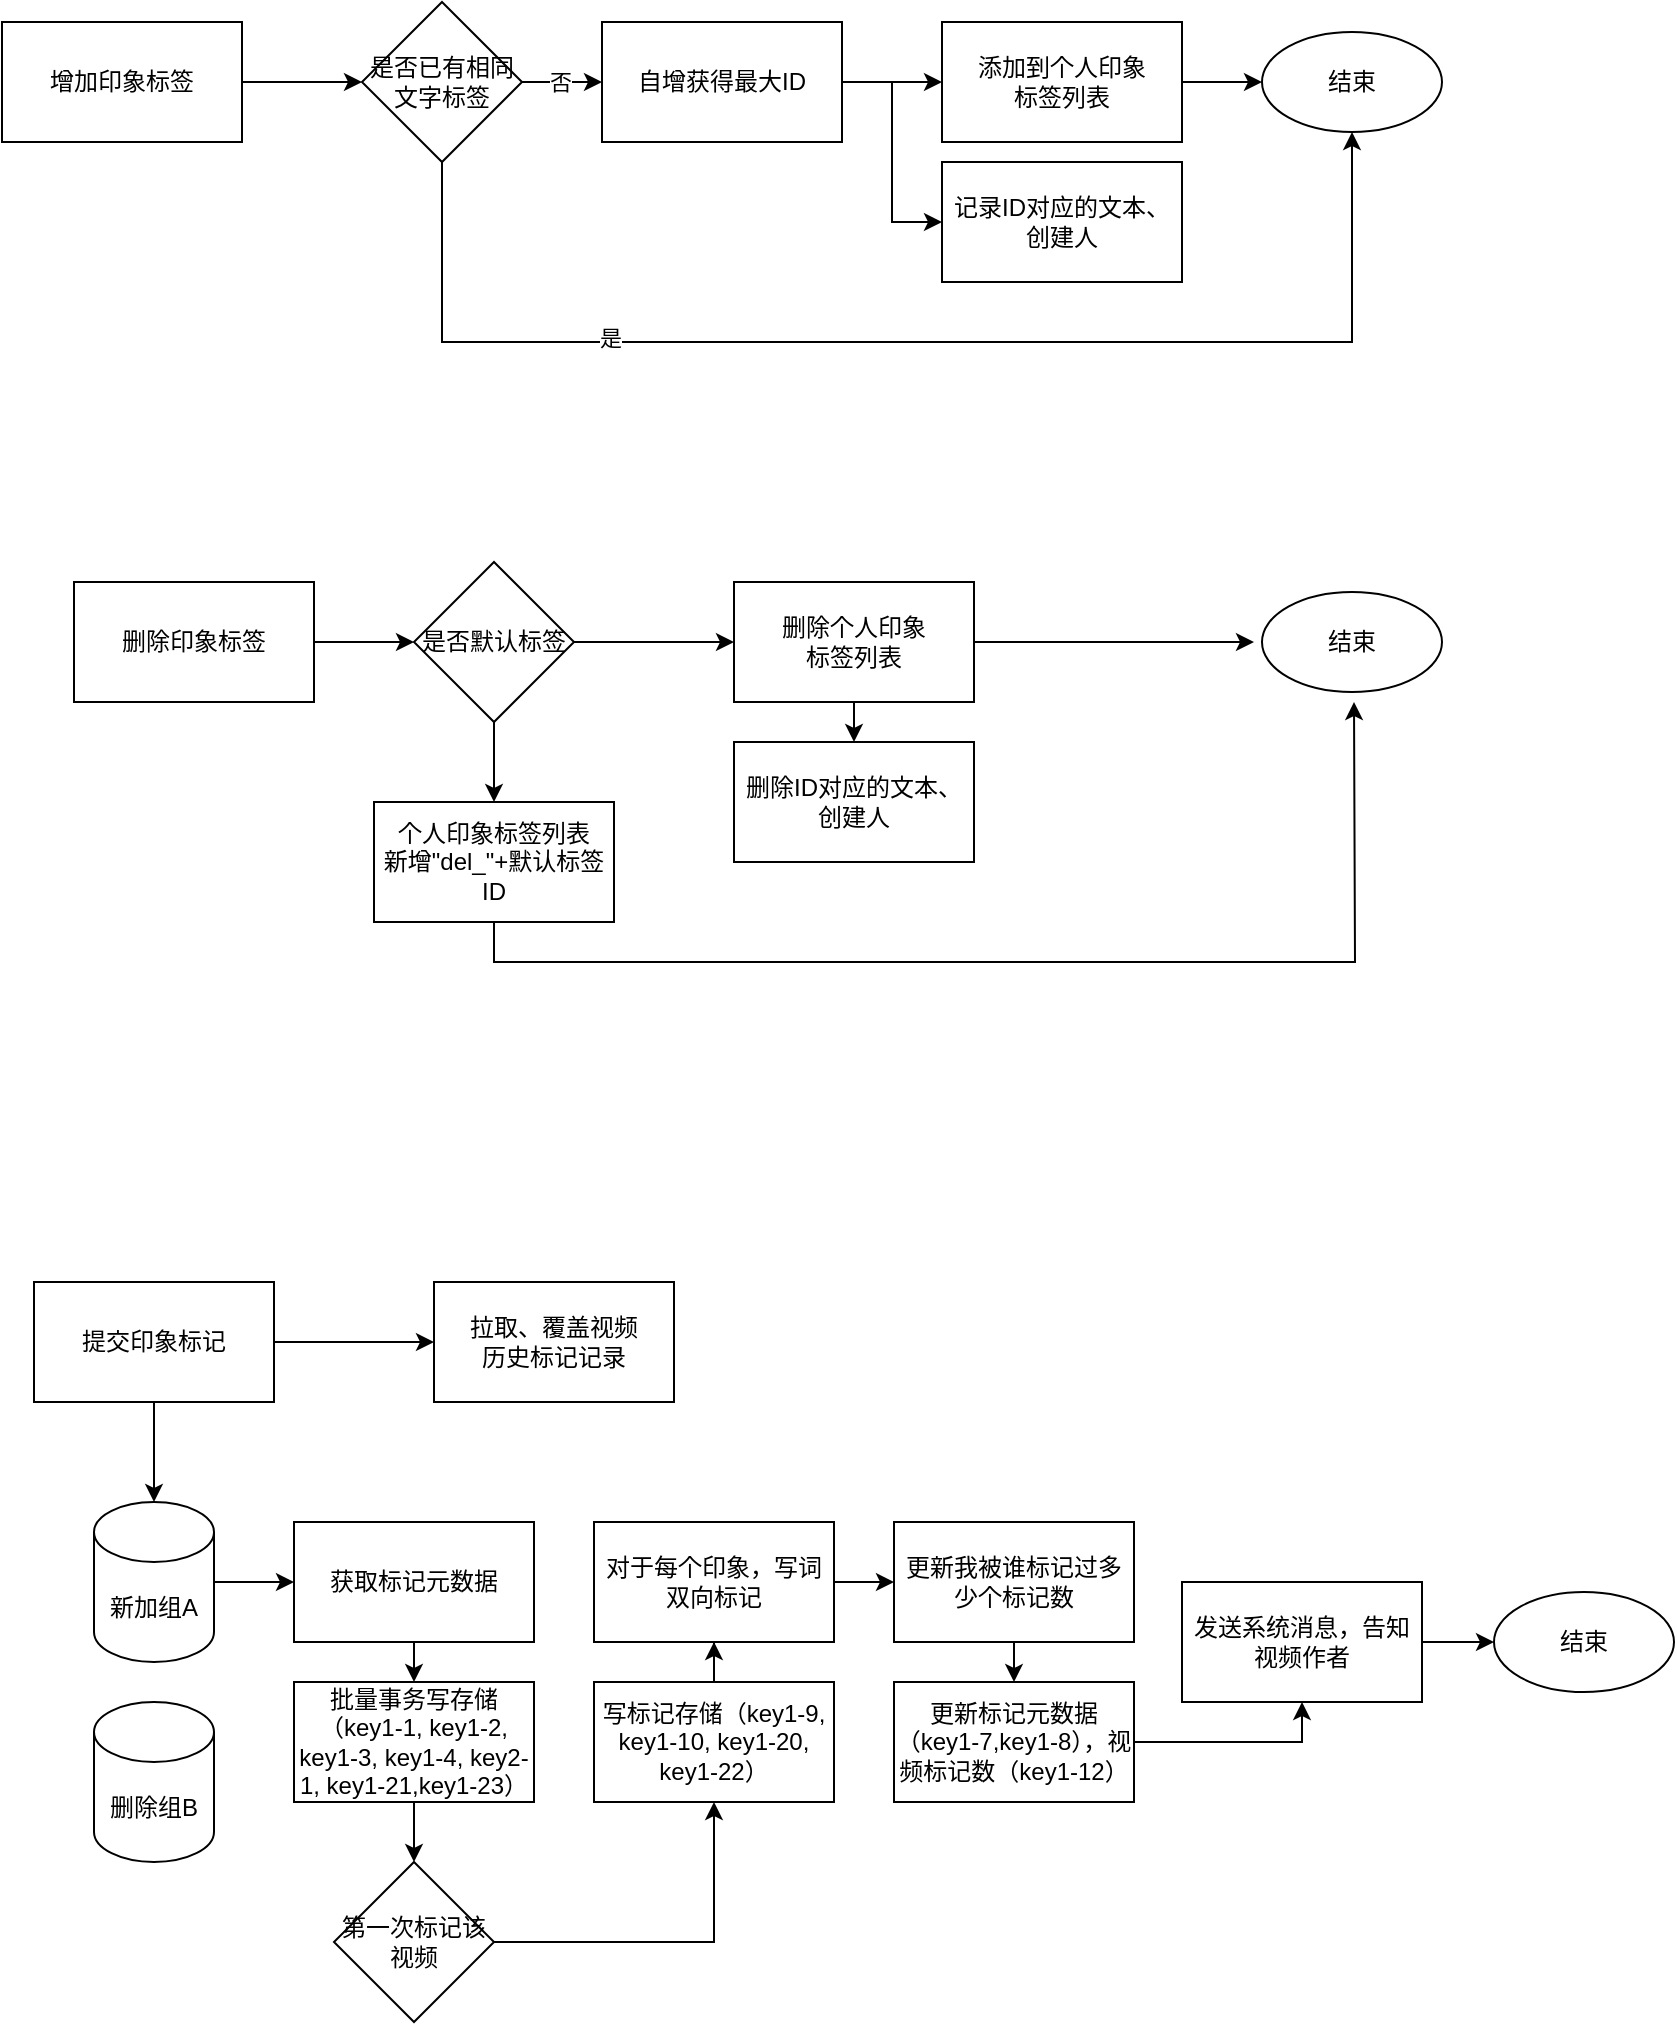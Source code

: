 <mxfile version="15.9.4" type="github">
  <diagram id="51dJ9gH7P7qgkjwUIwsL" name="Page-1">
    <mxGraphModel dx="1298" dy="742" grid="1" gridSize="10" guides="1" tooltips="1" connect="1" arrows="1" fold="1" page="1" pageScale="1" pageWidth="827" pageHeight="1169" math="0" shadow="0">
      <root>
        <mxCell id="0" />
        <mxCell id="1" parent="0" />
        <mxCell id="ABUXH3rSY7tyzEH833zm-10" style="edgeStyle=orthogonalEdgeStyle;rounded=0;orthogonalLoop=1;jettySize=auto;html=1;" edge="1" parent="1" source="ABUXH3rSY7tyzEH833zm-1" target="ABUXH3rSY7tyzEH833zm-2">
          <mxGeometry relative="1" as="geometry" />
        </mxCell>
        <mxCell id="ABUXH3rSY7tyzEH833zm-1" value="增加印象标签" style="rounded=0;whiteSpace=wrap;html=1;" vertex="1" parent="1">
          <mxGeometry x="54" y="30" width="120" height="60" as="geometry" />
        </mxCell>
        <mxCell id="ABUXH3rSY7tyzEH833zm-11" style="edgeStyle=orthogonalEdgeStyle;rounded=0;orthogonalLoop=1;jettySize=auto;html=1;" edge="1" parent="1" source="ABUXH3rSY7tyzEH833zm-2" target="ABUXH3rSY7tyzEH833zm-7">
          <mxGeometry relative="1" as="geometry" />
        </mxCell>
        <mxCell id="ABUXH3rSY7tyzEH833zm-22" value="否" style="edgeLabel;html=1;align=center;verticalAlign=middle;resizable=0;points=[];" vertex="1" connectable="0" parent="ABUXH3rSY7tyzEH833zm-11">
          <mxGeometry x="-0.05" relative="1" as="geometry">
            <mxPoint as="offset" />
          </mxGeometry>
        </mxCell>
        <mxCell id="ABUXH3rSY7tyzEH833zm-20" style="edgeStyle=orthogonalEdgeStyle;rounded=0;orthogonalLoop=1;jettySize=auto;html=1;exitX=0.5;exitY=1;exitDx=0;exitDy=0;entryX=0.5;entryY=1;entryDx=0;entryDy=0;" edge="1" parent="1" source="ABUXH3rSY7tyzEH833zm-2" target="ABUXH3rSY7tyzEH833zm-6">
          <mxGeometry relative="1" as="geometry">
            <Array as="points">
              <mxPoint x="274" y="190" />
              <mxPoint x="729" y="190" />
            </Array>
          </mxGeometry>
        </mxCell>
        <mxCell id="ABUXH3rSY7tyzEH833zm-21" value="是" style="edgeLabel;html=1;align=center;verticalAlign=middle;resizable=0;points=[];" vertex="1" connectable="0" parent="ABUXH3rSY7tyzEH833zm-20">
          <mxGeometry x="-0.465" y="2" relative="1" as="geometry">
            <mxPoint as="offset" />
          </mxGeometry>
        </mxCell>
        <mxCell id="ABUXH3rSY7tyzEH833zm-2" value="是否已有相同文字标签" style="rhombus;whiteSpace=wrap;html=1;" vertex="1" parent="1">
          <mxGeometry x="234" y="20" width="80" height="80" as="geometry" />
        </mxCell>
        <mxCell id="ABUXH3rSY7tyzEH833zm-6" value="结束" style="ellipse;whiteSpace=wrap;html=1;" vertex="1" parent="1">
          <mxGeometry x="684" y="35" width="90" height="50" as="geometry" />
        </mxCell>
        <mxCell id="ABUXH3rSY7tyzEH833zm-12" style="edgeStyle=orthogonalEdgeStyle;rounded=0;orthogonalLoop=1;jettySize=auto;html=1;exitX=1;exitY=0.5;exitDx=0;exitDy=0;" edge="1" parent="1" source="ABUXH3rSY7tyzEH833zm-7" target="ABUXH3rSY7tyzEH833zm-8">
          <mxGeometry relative="1" as="geometry" />
        </mxCell>
        <mxCell id="ABUXH3rSY7tyzEH833zm-13" style="edgeStyle=orthogonalEdgeStyle;rounded=0;orthogonalLoop=1;jettySize=auto;html=1;entryX=0;entryY=0.5;entryDx=0;entryDy=0;" edge="1" parent="1" source="ABUXH3rSY7tyzEH833zm-7" target="ABUXH3rSY7tyzEH833zm-9">
          <mxGeometry relative="1" as="geometry" />
        </mxCell>
        <mxCell id="ABUXH3rSY7tyzEH833zm-7" value="自增获得最大ID" style="rounded=0;whiteSpace=wrap;html=1;" vertex="1" parent="1">
          <mxGeometry x="354" y="30" width="120" height="60" as="geometry" />
        </mxCell>
        <mxCell id="ABUXH3rSY7tyzEH833zm-14" style="edgeStyle=orthogonalEdgeStyle;rounded=0;orthogonalLoop=1;jettySize=auto;html=1;exitX=1;exitY=0.5;exitDx=0;exitDy=0;entryX=0;entryY=0.5;entryDx=0;entryDy=0;" edge="1" parent="1" source="ABUXH3rSY7tyzEH833zm-8" target="ABUXH3rSY7tyzEH833zm-6">
          <mxGeometry relative="1" as="geometry" />
        </mxCell>
        <mxCell id="ABUXH3rSY7tyzEH833zm-8" value="添加到个人印象&lt;br&gt;标签列表" style="rounded=0;whiteSpace=wrap;html=1;" vertex="1" parent="1">
          <mxGeometry x="524" y="30" width="120" height="60" as="geometry" />
        </mxCell>
        <mxCell id="ABUXH3rSY7tyzEH833zm-9" value="记录ID对应的文本、创建人" style="rounded=0;whiteSpace=wrap;html=1;" vertex="1" parent="1">
          <mxGeometry x="524" y="100" width="120" height="60" as="geometry" />
        </mxCell>
        <mxCell id="ABUXH3rSY7tyzEH833zm-24" style="edgeStyle=orthogonalEdgeStyle;rounded=0;orthogonalLoop=1;jettySize=auto;html=1;entryX=0;entryY=0.5;entryDx=0;entryDy=0;" edge="1" parent="1" source="ABUXH3rSY7tyzEH833zm-15" target="ABUXH3rSY7tyzEH833zm-16">
          <mxGeometry relative="1" as="geometry" />
        </mxCell>
        <mxCell id="ABUXH3rSY7tyzEH833zm-15" value="删除印象标签" style="rounded=0;whiteSpace=wrap;html=1;" vertex="1" parent="1">
          <mxGeometry x="90" y="310" width="120" height="60" as="geometry" />
        </mxCell>
        <mxCell id="ABUXH3rSY7tyzEH833zm-25" style="edgeStyle=orthogonalEdgeStyle;rounded=0;orthogonalLoop=1;jettySize=auto;html=1;exitX=0.5;exitY=1;exitDx=0;exitDy=0;entryX=0.5;entryY=0;entryDx=0;entryDy=0;" edge="1" parent="1" source="ABUXH3rSY7tyzEH833zm-16" target="ABUXH3rSY7tyzEH833zm-17">
          <mxGeometry relative="1" as="geometry" />
        </mxCell>
        <mxCell id="ABUXH3rSY7tyzEH833zm-28" style="edgeStyle=orthogonalEdgeStyle;rounded=0;orthogonalLoop=1;jettySize=auto;html=1;exitX=1;exitY=0.5;exitDx=0;exitDy=0;entryX=0;entryY=0.5;entryDx=0;entryDy=0;" edge="1" parent="1" source="ABUXH3rSY7tyzEH833zm-16" target="ABUXH3rSY7tyzEH833zm-18">
          <mxGeometry relative="1" as="geometry" />
        </mxCell>
        <mxCell id="ABUXH3rSY7tyzEH833zm-16" value="是否默认标签" style="rhombus;whiteSpace=wrap;html=1;" vertex="1" parent="1">
          <mxGeometry x="260" y="300" width="80" height="80" as="geometry" />
        </mxCell>
        <mxCell id="ABUXH3rSY7tyzEH833zm-26" style="edgeStyle=orthogonalEdgeStyle;rounded=0;orthogonalLoop=1;jettySize=auto;html=1;exitX=0.5;exitY=1;exitDx=0;exitDy=0;" edge="1" parent="1" source="ABUXH3rSY7tyzEH833zm-17">
          <mxGeometry relative="1" as="geometry">
            <mxPoint x="730" y="370" as="targetPoint" />
          </mxGeometry>
        </mxCell>
        <mxCell id="ABUXH3rSY7tyzEH833zm-17" value="个人印象标签列表&lt;br&gt;新增&quot;del_&quot;+默认标签ID" style="rounded=0;whiteSpace=wrap;html=1;" vertex="1" parent="1">
          <mxGeometry x="240" y="420" width="120" height="60" as="geometry" />
        </mxCell>
        <mxCell id="ABUXH3rSY7tyzEH833zm-27" style="edgeStyle=orthogonalEdgeStyle;rounded=0;orthogonalLoop=1;jettySize=auto;html=1;exitX=1;exitY=0.5;exitDx=0;exitDy=0;" edge="1" parent="1" source="ABUXH3rSY7tyzEH833zm-18">
          <mxGeometry relative="1" as="geometry">
            <mxPoint x="680" y="340" as="targetPoint" />
          </mxGeometry>
        </mxCell>
        <mxCell id="ABUXH3rSY7tyzEH833zm-29" style="edgeStyle=orthogonalEdgeStyle;rounded=0;orthogonalLoop=1;jettySize=auto;html=1;exitX=0.5;exitY=1;exitDx=0;exitDy=0;entryX=0.5;entryY=0;entryDx=0;entryDy=0;" edge="1" parent="1" source="ABUXH3rSY7tyzEH833zm-18" target="ABUXH3rSY7tyzEH833zm-19">
          <mxGeometry relative="1" as="geometry" />
        </mxCell>
        <mxCell id="ABUXH3rSY7tyzEH833zm-18" value="删除个人印象&lt;br&gt;标签列表" style="rounded=0;whiteSpace=wrap;html=1;" vertex="1" parent="1">
          <mxGeometry x="420" y="310" width="120" height="60" as="geometry" />
        </mxCell>
        <mxCell id="ABUXH3rSY7tyzEH833zm-19" value="删除ID对应的文本、创建人" style="rounded=0;whiteSpace=wrap;html=1;" vertex="1" parent="1">
          <mxGeometry x="420" y="390" width="120" height="60" as="geometry" />
        </mxCell>
        <mxCell id="ABUXH3rSY7tyzEH833zm-23" value="结束" style="ellipse;whiteSpace=wrap;html=1;" vertex="1" parent="1">
          <mxGeometry x="684" y="315" width="90" height="50" as="geometry" />
        </mxCell>
        <mxCell id="ABUXH3rSY7tyzEH833zm-44" style="edgeStyle=orthogonalEdgeStyle;rounded=0;orthogonalLoop=1;jettySize=auto;html=1;entryX=0;entryY=0.5;entryDx=0;entryDy=0;" edge="1" parent="1" source="ABUXH3rSY7tyzEH833zm-30" target="ABUXH3rSY7tyzEH833zm-31">
          <mxGeometry relative="1" as="geometry" />
        </mxCell>
        <mxCell id="ABUXH3rSY7tyzEH833zm-45" style="edgeStyle=orthogonalEdgeStyle;rounded=0;orthogonalLoop=1;jettySize=auto;html=1;" edge="1" parent="1" source="ABUXH3rSY7tyzEH833zm-30">
          <mxGeometry relative="1" as="geometry">
            <mxPoint x="130" y="770" as="targetPoint" />
          </mxGeometry>
        </mxCell>
        <mxCell id="ABUXH3rSY7tyzEH833zm-30" value="提交印象标记" style="rounded=0;whiteSpace=wrap;html=1;" vertex="1" parent="1">
          <mxGeometry x="70" y="660" width="120" height="60" as="geometry" />
        </mxCell>
        <mxCell id="ABUXH3rSY7tyzEH833zm-31" value="拉取、覆盖视频&lt;br&gt;历史标记记录&lt;span style=&quot;color: rgba(0 , 0 , 0 , 0) ; font-family: monospace ; font-size: 0px&quot;&gt;%3CmxGraphModel%3E%3Croot%3E%3CmxCell%20id%3D%220%22%2F%3E%3CmxCell%20id%3D%221%22%20parent%3D%220%22%2F%3E%3CmxCell%20id%3D%222%22%20value%3D%22%E6%8F%90%E4%BA%A4%E5%8D%B0%E8%B1%A1%E6%A0%87%E8%AE%B0%22%20style%3D%22rounded%3D0%3BwhiteSpace%3Dwrap%3Bhtml%3D1%3B%22%20vertex%3D%221%22%20parent%3D%221%22%3E%3CmxGeometry%20x%3D%2270%22%20y%3D%22660%22%20width%3D%22120%22%20height%3D%2260%22%20as%3D%22geometry%22%2F%3E%3C%2FmxCell%3E%3C%2Froot%3E%3C%2FmxGraphModel%3E&lt;/span&gt;" style="rounded=0;whiteSpace=wrap;html=1;" vertex="1" parent="1">
          <mxGeometry x="270" y="660" width="120" height="60" as="geometry" />
        </mxCell>
        <mxCell id="ABUXH3rSY7tyzEH833zm-46" style="edgeStyle=orthogonalEdgeStyle;rounded=0;orthogonalLoop=1;jettySize=auto;html=1;entryX=0;entryY=0.5;entryDx=0;entryDy=0;" edge="1" parent="1" source="ABUXH3rSY7tyzEH833zm-33" target="ABUXH3rSY7tyzEH833zm-35">
          <mxGeometry relative="1" as="geometry" />
        </mxCell>
        <mxCell id="ABUXH3rSY7tyzEH833zm-33" value="新加组A" style="shape=cylinder3;whiteSpace=wrap;html=1;boundedLbl=1;backgroundOutline=1;size=15;" vertex="1" parent="1">
          <mxGeometry x="100" y="770" width="60" height="80" as="geometry" />
        </mxCell>
        <mxCell id="ABUXH3rSY7tyzEH833zm-34" value="删除组B" style="shape=cylinder3;whiteSpace=wrap;html=1;boundedLbl=1;backgroundOutline=1;size=15;" vertex="1" parent="1">
          <mxGeometry x="100" y="870" width="60" height="80" as="geometry" />
        </mxCell>
        <mxCell id="ABUXH3rSY7tyzEH833zm-47" style="edgeStyle=orthogonalEdgeStyle;rounded=0;orthogonalLoop=1;jettySize=auto;html=1;exitX=0.5;exitY=1;exitDx=0;exitDy=0;entryX=0.5;entryY=0;entryDx=0;entryDy=0;" edge="1" parent="1" source="ABUXH3rSY7tyzEH833zm-35" target="ABUXH3rSY7tyzEH833zm-36">
          <mxGeometry relative="1" as="geometry" />
        </mxCell>
        <mxCell id="ABUXH3rSY7tyzEH833zm-35" value="获取标记元数据" style="rounded=0;whiteSpace=wrap;html=1;" vertex="1" parent="1">
          <mxGeometry x="200" y="780" width="120" height="60" as="geometry" />
        </mxCell>
        <mxCell id="ABUXH3rSY7tyzEH833zm-48" style="edgeStyle=orthogonalEdgeStyle;rounded=0;orthogonalLoop=1;jettySize=auto;html=1;exitX=0.5;exitY=1;exitDx=0;exitDy=0;entryX=0.5;entryY=0;entryDx=0;entryDy=0;" edge="1" parent="1" source="ABUXH3rSY7tyzEH833zm-36" target="ABUXH3rSY7tyzEH833zm-37">
          <mxGeometry relative="1" as="geometry" />
        </mxCell>
        <mxCell id="ABUXH3rSY7tyzEH833zm-36" value="批量事务写存储（key1-1, key1-2, key1-3, key1-4, key2-1, key1-21,key1-23）" style="rounded=0;whiteSpace=wrap;html=1;" vertex="1" parent="1">
          <mxGeometry x="200" y="860" width="120" height="60" as="geometry" />
        </mxCell>
        <mxCell id="ABUXH3rSY7tyzEH833zm-49" style="edgeStyle=orthogonalEdgeStyle;rounded=0;orthogonalLoop=1;jettySize=auto;html=1;exitX=1;exitY=0.5;exitDx=0;exitDy=0;entryX=0.5;entryY=1;entryDx=0;entryDy=0;" edge="1" parent="1" source="ABUXH3rSY7tyzEH833zm-37" target="ABUXH3rSY7tyzEH833zm-38">
          <mxGeometry relative="1" as="geometry" />
        </mxCell>
        <mxCell id="ABUXH3rSY7tyzEH833zm-37" value="第一次标记该视频" style="rhombus;whiteSpace=wrap;html=1;" vertex="1" parent="1">
          <mxGeometry x="220" y="950" width="80" height="80" as="geometry" />
        </mxCell>
        <mxCell id="ABUXH3rSY7tyzEH833zm-50" style="edgeStyle=orthogonalEdgeStyle;rounded=0;orthogonalLoop=1;jettySize=auto;html=1;entryX=0.5;entryY=1;entryDx=0;entryDy=0;" edge="1" parent="1" source="ABUXH3rSY7tyzEH833zm-38" target="ABUXH3rSY7tyzEH833zm-39">
          <mxGeometry relative="1" as="geometry">
            <mxPoint x="410" y="820" as="targetPoint" />
          </mxGeometry>
        </mxCell>
        <mxCell id="ABUXH3rSY7tyzEH833zm-38" value="&lt;div&gt;写标记存储（key1-9, key1-10, key1-20, key1-22）&lt;br&gt;&lt;/div&gt;" style="rounded=0;whiteSpace=wrap;html=1;" vertex="1" parent="1">
          <mxGeometry x="350" y="860" width="120" height="60" as="geometry" />
        </mxCell>
        <mxCell id="ABUXH3rSY7tyzEH833zm-51" style="edgeStyle=orthogonalEdgeStyle;rounded=0;orthogonalLoop=1;jettySize=auto;html=1;entryX=0;entryY=0.5;entryDx=0;entryDy=0;" edge="1" parent="1" source="ABUXH3rSY7tyzEH833zm-39" target="ABUXH3rSY7tyzEH833zm-40">
          <mxGeometry relative="1" as="geometry" />
        </mxCell>
        <mxCell id="ABUXH3rSY7tyzEH833zm-39" value="对于每个印象，写词双向标记" style="rounded=0;whiteSpace=wrap;html=1;" vertex="1" parent="1">
          <mxGeometry x="350" y="780" width="120" height="60" as="geometry" />
        </mxCell>
        <mxCell id="ABUXH3rSY7tyzEH833zm-52" style="edgeStyle=orthogonalEdgeStyle;rounded=0;orthogonalLoop=1;jettySize=auto;html=1;exitX=0.5;exitY=1;exitDx=0;exitDy=0;entryX=0.5;entryY=0;entryDx=0;entryDy=0;" edge="1" parent="1" source="ABUXH3rSY7tyzEH833zm-40" target="ABUXH3rSY7tyzEH833zm-41">
          <mxGeometry relative="1" as="geometry" />
        </mxCell>
        <mxCell id="ABUXH3rSY7tyzEH833zm-40" value="更新我被谁标记过多少个标记数" style="rounded=0;whiteSpace=wrap;html=1;" vertex="1" parent="1">
          <mxGeometry x="500" y="780" width="120" height="60" as="geometry" />
        </mxCell>
        <mxCell id="ABUXH3rSY7tyzEH833zm-53" style="edgeStyle=orthogonalEdgeStyle;rounded=0;orthogonalLoop=1;jettySize=auto;html=1;exitX=1;exitY=0.5;exitDx=0;exitDy=0;entryX=0.5;entryY=1;entryDx=0;entryDy=0;" edge="1" parent="1" source="ABUXH3rSY7tyzEH833zm-41" target="ABUXH3rSY7tyzEH833zm-42">
          <mxGeometry relative="1" as="geometry" />
        </mxCell>
        <mxCell id="ABUXH3rSY7tyzEH833zm-41" value="&lt;div&gt;更新标记元数据（key1-7,key1-8），视频标记数（key1-12）&lt;/div&gt;" style="rounded=0;whiteSpace=wrap;html=1;" vertex="1" parent="1">
          <mxGeometry x="500" y="860" width="120" height="60" as="geometry" />
        </mxCell>
        <mxCell id="ABUXH3rSY7tyzEH833zm-54" style="edgeStyle=orthogonalEdgeStyle;rounded=0;orthogonalLoop=1;jettySize=auto;html=1;exitX=1;exitY=0.5;exitDx=0;exitDy=0;" edge="1" parent="1" source="ABUXH3rSY7tyzEH833zm-42" target="ABUXH3rSY7tyzEH833zm-43">
          <mxGeometry relative="1" as="geometry" />
        </mxCell>
        <mxCell id="ABUXH3rSY7tyzEH833zm-42" value="发送系统消息，告知视频作者" style="rounded=0;whiteSpace=wrap;html=1;" vertex="1" parent="1">
          <mxGeometry x="644" y="810" width="120" height="60" as="geometry" />
        </mxCell>
        <mxCell id="ABUXH3rSY7tyzEH833zm-43" value="结束" style="ellipse;whiteSpace=wrap;html=1;" vertex="1" parent="1">
          <mxGeometry x="800" y="815" width="90" height="50" as="geometry" />
        </mxCell>
      </root>
    </mxGraphModel>
  </diagram>
</mxfile>
